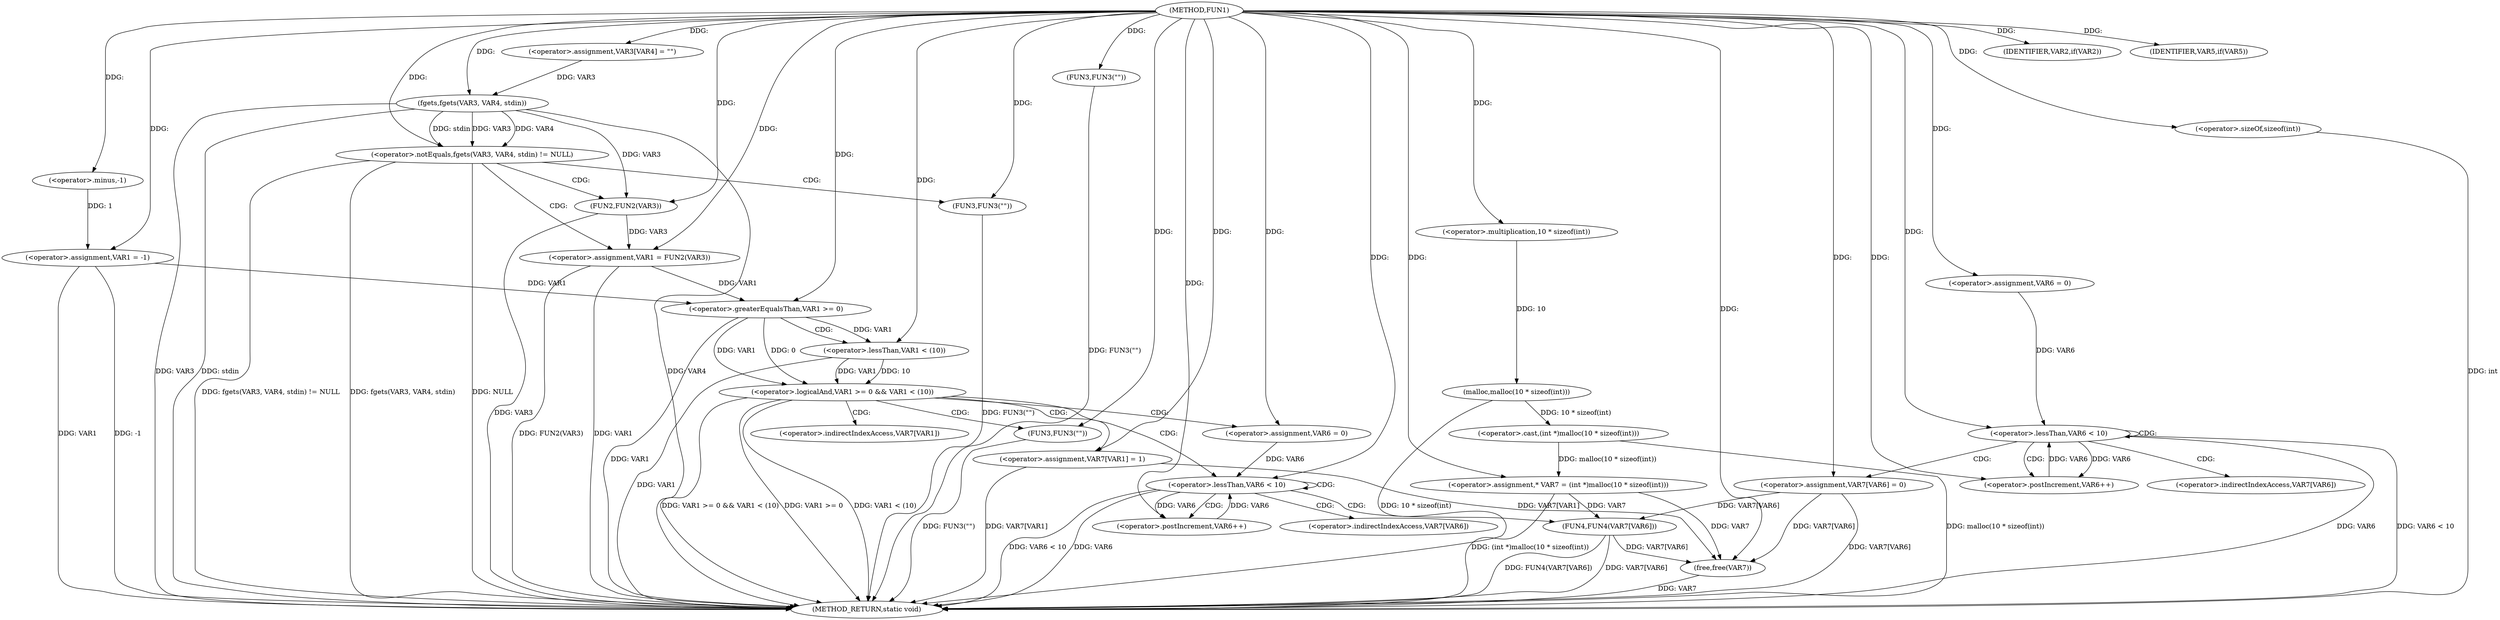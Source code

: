 digraph FUN1 {  
"1000100" [label = "(METHOD,FUN1)" ]
"1000199" [label = "(METHOD_RETURN,static void)" ]
"1000103" [label = "(<operator>.assignment,VAR1 = -1)" ]
"1000105" [label = "(<operator>.minus,-1)" ]
"1000108" [label = "(IDENTIFIER,VAR2,if(VAR2))" ]
"1000112" [label = "(<operator>.assignment,VAR3[VAR4] = \"\")" ]
"1000116" [label = "(<operator>.notEquals,fgets(VAR3, VAR4, stdin) != NULL)" ]
"1000117" [label = "(fgets,fgets(VAR3, VAR4, stdin))" ]
"1000123" [label = "(<operator>.assignment,VAR1 = FUN2(VAR3))" ]
"1000125" [label = "(FUN2,FUN2(VAR3))" ]
"1000129" [label = "(FUN3,FUN3(\"\"))" ]
"1000132" [label = "(IDENTIFIER,VAR5,if(VAR5))" ]
"1000134" [label = "(FUN3,FUN3(\"\"))" ]
"1000141" [label = "(<operator>.assignment,* VAR7 = (int *)malloc(10 * sizeof(int)))" ]
"1000143" [label = "(<operator>.cast,(int *)malloc(10 * sizeof(int)))" ]
"1000145" [label = "(malloc,malloc(10 * sizeof(int)))" ]
"1000146" [label = "(<operator>.multiplication,10 * sizeof(int))" ]
"1000148" [label = "(<operator>.sizeOf,sizeof(int))" ]
"1000151" [label = "(<operator>.assignment,VAR6 = 0)" ]
"1000154" [label = "(<operator>.lessThan,VAR6 < 10)" ]
"1000157" [label = "(<operator>.postIncrement,VAR6++)" ]
"1000160" [label = "(<operator>.assignment,VAR7[VAR6] = 0)" ]
"1000166" [label = "(<operator>.logicalAnd,VAR1 >= 0 && VAR1 < (10))" ]
"1000167" [label = "(<operator>.greaterEqualsThan,VAR1 >= 0)" ]
"1000170" [label = "(<operator>.lessThan,VAR1 < (10))" ]
"1000174" [label = "(<operator>.assignment,VAR7[VAR1] = 1)" ]
"1000180" [label = "(<operator>.assignment,VAR6 = 0)" ]
"1000183" [label = "(<operator>.lessThan,VAR6 < 10)" ]
"1000186" [label = "(<operator>.postIncrement,VAR6++)" ]
"1000189" [label = "(FUN4,FUN4(VAR7[VAR6]))" ]
"1000195" [label = "(FUN3,FUN3(\"\"))" ]
"1000197" [label = "(free,free(VAR7))" ]
"1000161" [label = "(<operator>.indirectIndexAccess,VAR7[VAR6])" ]
"1000175" [label = "(<operator>.indirectIndexAccess,VAR7[VAR1])" ]
"1000190" [label = "(<operator>.indirectIndexAccess,VAR7[VAR6])" ]
  "1000116" -> "1000199"  [ label = "DDG: fgets(VAR3, VAR4, stdin)"] 
  "1000123" -> "1000199"  [ label = "DDG: FUN2(VAR3)"] 
  "1000189" -> "1000199"  [ label = "DDG: VAR7[VAR6]"] 
  "1000103" -> "1000199"  [ label = "DDG: VAR1"] 
  "1000103" -> "1000199"  [ label = "DDG: -1"] 
  "1000117" -> "1000199"  [ label = "DDG: VAR3"] 
  "1000154" -> "1000199"  [ label = "DDG: VAR6 < 10"] 
  "1000117" -> "1000199"  [ label = "DDG: stdin"] 
  "1000166" -> "1000199"  [ label = "DDG: VAR1 < (10)"] 
  "1000117" -> "1000199"  [ label = "DDG: VAR4"] 
  "1000145" -> "1000199"  [ label = "DDG: 10 * sizeof(int)"] 
  "1000167" -> "1000199"  [ label = "DDG: VAR1"] 
  "1000125" -> "1000199"  [ label = "DDG: VAR3"] 
  "1000189" -> "1000199"  [ label = "DDG: FUN4(VAR7[VAR6])"] 
  "1000166" -> "1000199"  [ label = "DDG: VAR1 >= 0 && VAR1 < (10)"] 
  "1000195" -> "1000199"  [ label = "DDG: FUN3(\"\")"] 
  "1000183" -> "1000199"  [ label = "DDG: VAR6"] 
  "1000129" -> "1000199"  [ label = "DDG: FUN3(\"\")"] 
  "1000154" -> "1000199"  [ label = "DDG: VAR6"] 
  "1000166" -> "1000199"  [ label = "DDG: VAR1 >= 0"] 
  "1000134" -> "1000199"  [ label = "DDG: FUN3(\"\")"] 
  "1000116" -> "1000199"  [ label = "DDG: NULL"] 
  "1000148" -> "1000199"  [ label = "DDG: int"] 
  "1000141" -> "1000199"  [ label = "DDG: (int *)malloc(10 * sizeof(int))"] 
  "1000143" -> "1000199"  [ label = "DDG: malloc(10 * sizeof(int))"] 
  "1000170" -> "1000199"  [ label = "DDG: VAR1"] 
  "1000160" -> "1000199"  [ label = "DDG: VAR7[VAR6]"] 
  "1000116" -> "1000199"  [ label = "DDG: fgets(VAR3, VAR4, stdin) != NULL"] 
  "1000183" -> "1000199"  [ label = "DDG: VAR6 < 10"] 
  "1000174" -> "1000199"  [ label = "DDG: VAR7[VAR1]"] 
  "1000123" -> "1000199"  [ label = "DDG: VAR1"] 
  "1000197" -> "1000199"  [ label = "DDG: VAR7"] 
  "1000105" -> "1000103"  [ label = "DDG: 1"] 
  "1000100" -> "1000103"  [ label = "DDG: "] 
  "1000100" -> "1000105"  [ label = "DDG: "] 
  "1000100" -> "1000108"  [ label = "DDG: "] 
  "1000100" -> "1000112"  [ label = "DDG: "] 
  "1000117" -> "1000116"  [ label = "DDG: VAR3"] 
  "1000117" -> "1000116"  [ label = "DDG: VAR4"] 
  "1000117" -> "1000116"  [ label = "DDG: stdin"] 
  "1000112" -> "1000117"  [ label = "DDG: VAR3"] 
  "1000100" -> "1000117"  [ label = "DDG: "] 
  "1000100" -> "1000116"  [ label = "DDG: "] 
  "1000125" -> "1000123"  [ label = "DDG: VAR3"] 
  "1000100" -> "1000123"  [ label = "DDG: "] 
  "1000117" -> "1000125"  [ label = "DDG: VAR3"] 
  "1000100" -> "1000125"  [ label = "DDG: "] 
  "1000100" -> "1000129"  [ label = "DDG: "] 
  "1000100" -> "1000132"  [ label = "DDG: "] 
  "1000100" -> "1000134"  [ label = "DDG: "] 
  "1000143" -> "1000141"  [ label = "DDG: malloc(10 * sizeof(int))"] 
  "1000100" -> "1000141"  [ label = "DDG: "] 
  "1000145" -> "1000143"  [ label = "DDG: 10 * sizeof(int)"] 
  "1000146" -> "1000145"  [ label = "DDG: 10"] 
  "1000100" -> "1000146"  [ label = "DDG: "] 
  "1000100" -> "1000148"  [ label = "DDG: "] 
  "1000100" -> "1000151"  [ label = "DDG: "] 
  "1000151" -> "1000154"  [ label = "DDG: VAR6"] 
  "1000157" -> "1000154"  [ label = "DDG: VAR6"] 
  "1000100" -> "1000154"  [ label = "DDG: "] 
  "1000154" -> "1000157"  [ label = "DDG: VAR6"] 
  "1000100" -> "1000157"  [ label = "DDG: "] 
  "1000100" -> "1000160"  [ label = "DDG: "] 
  "1000167" -> "1000166"  [ label = "DDG: VAR1"] 
  "1000167" -> "1000166"  [ label = "DDG: 0"] 
  "1000103" -> "1000167"  [ label = "DDG: VAR1"] 
  "1000123" -> "1000167"  [ label = "DDG: VAR1"] 
  "1000100" -> "1000167"  [ label = "DDG: "] 
  "1000170" -> "1000166"  [ label = "DDG: VAR1"] 
  "1000170" -> "1000166"  [ label = "DDG: 10"] 
  "1000167" -> "1000170"  [ label = "DDG: VAR1"] 
  "1000100" -> "1000170"  [ label = "DDG: "] 
  "1000100" -> "1000174"  [ label = "DDG: "] 
  "1000100" -> "1000180"  [ label = "DDG: "] 
  "1000186" -> "1000183"  [ label = "DDG: VAR6"] 
  "1000180" -> "1000183"  [ label = "DDG: VAR6"] 
  "1000100" -> "1000183"  [ label = "DDG: "] 
  "1000183" -> "1000186"  [ label = "DDG: VAR6"] 
  "1000100" -> "1000186"  [ label = "DDG: "] 
  "1000141" -> "1000189"  [ label = "DDG: VAR7"] 
  "1000160" -> "1000189"  [ label = "DDG: VAR7[VAR6]"] 
  "1000100" -> "1000195"  [ label = "DDG: "] 
  "1000141" -> "1000197"  [ label = "DDG: VAR7"] 
  "1000189" -> "1000197"  [ label = "DDG: VAR7[VAR6]"] 
  "1000160" -> "1000197"  [ label = "DDG: VAR7[VAR6]"] 
  "1000174" -> "1000197"  [ label = "DDG: VAR7[VAR1]"] 
  "1000100" -> "1000197"  [ label = "DDG: "] 
  "1000116" -> "1000125"  [ label = "CDG: "] 
  "1000116" -> "1000129"  [ label = "CDG: "] 
  "1000116" -> "1000123"  [ label = "CDG: "] 
  "1000154" -> "1000161"  [ label = "CDG: "] 
  "1000154" -> "1000157"  [ label = "CDG: "] 
  "1000154" -> "1000154"  [ label = "CDG: "] 
  "1000154" -> "1000160"  [ label = "CDG: "] 
  "1000166" -> "1000174"  [ label = "CDG: "] 
  "1000166" -> "1000195"  [ label = "CDG: "] 
  "1000166" -> "1000180"  [ label = "CDG: "] 
  "1000166" -> "1000183"  [ label = "CDG: "] 
  "1000166" -> "1000175"  [ label = "CDG: "] 
  "1000167" -> "1000170"  [ label = "CDG: "] 
  "1000183" -> "1000186"  [ label = "CDG: "] 
  "1000183" -> "1000183"  [ label = "CDG: "] 
  "1000183" -> "1000189"  [ label = "CDG: "] 
  "1000183" -> "1000190"  [ label = "CDG: "] 
}
